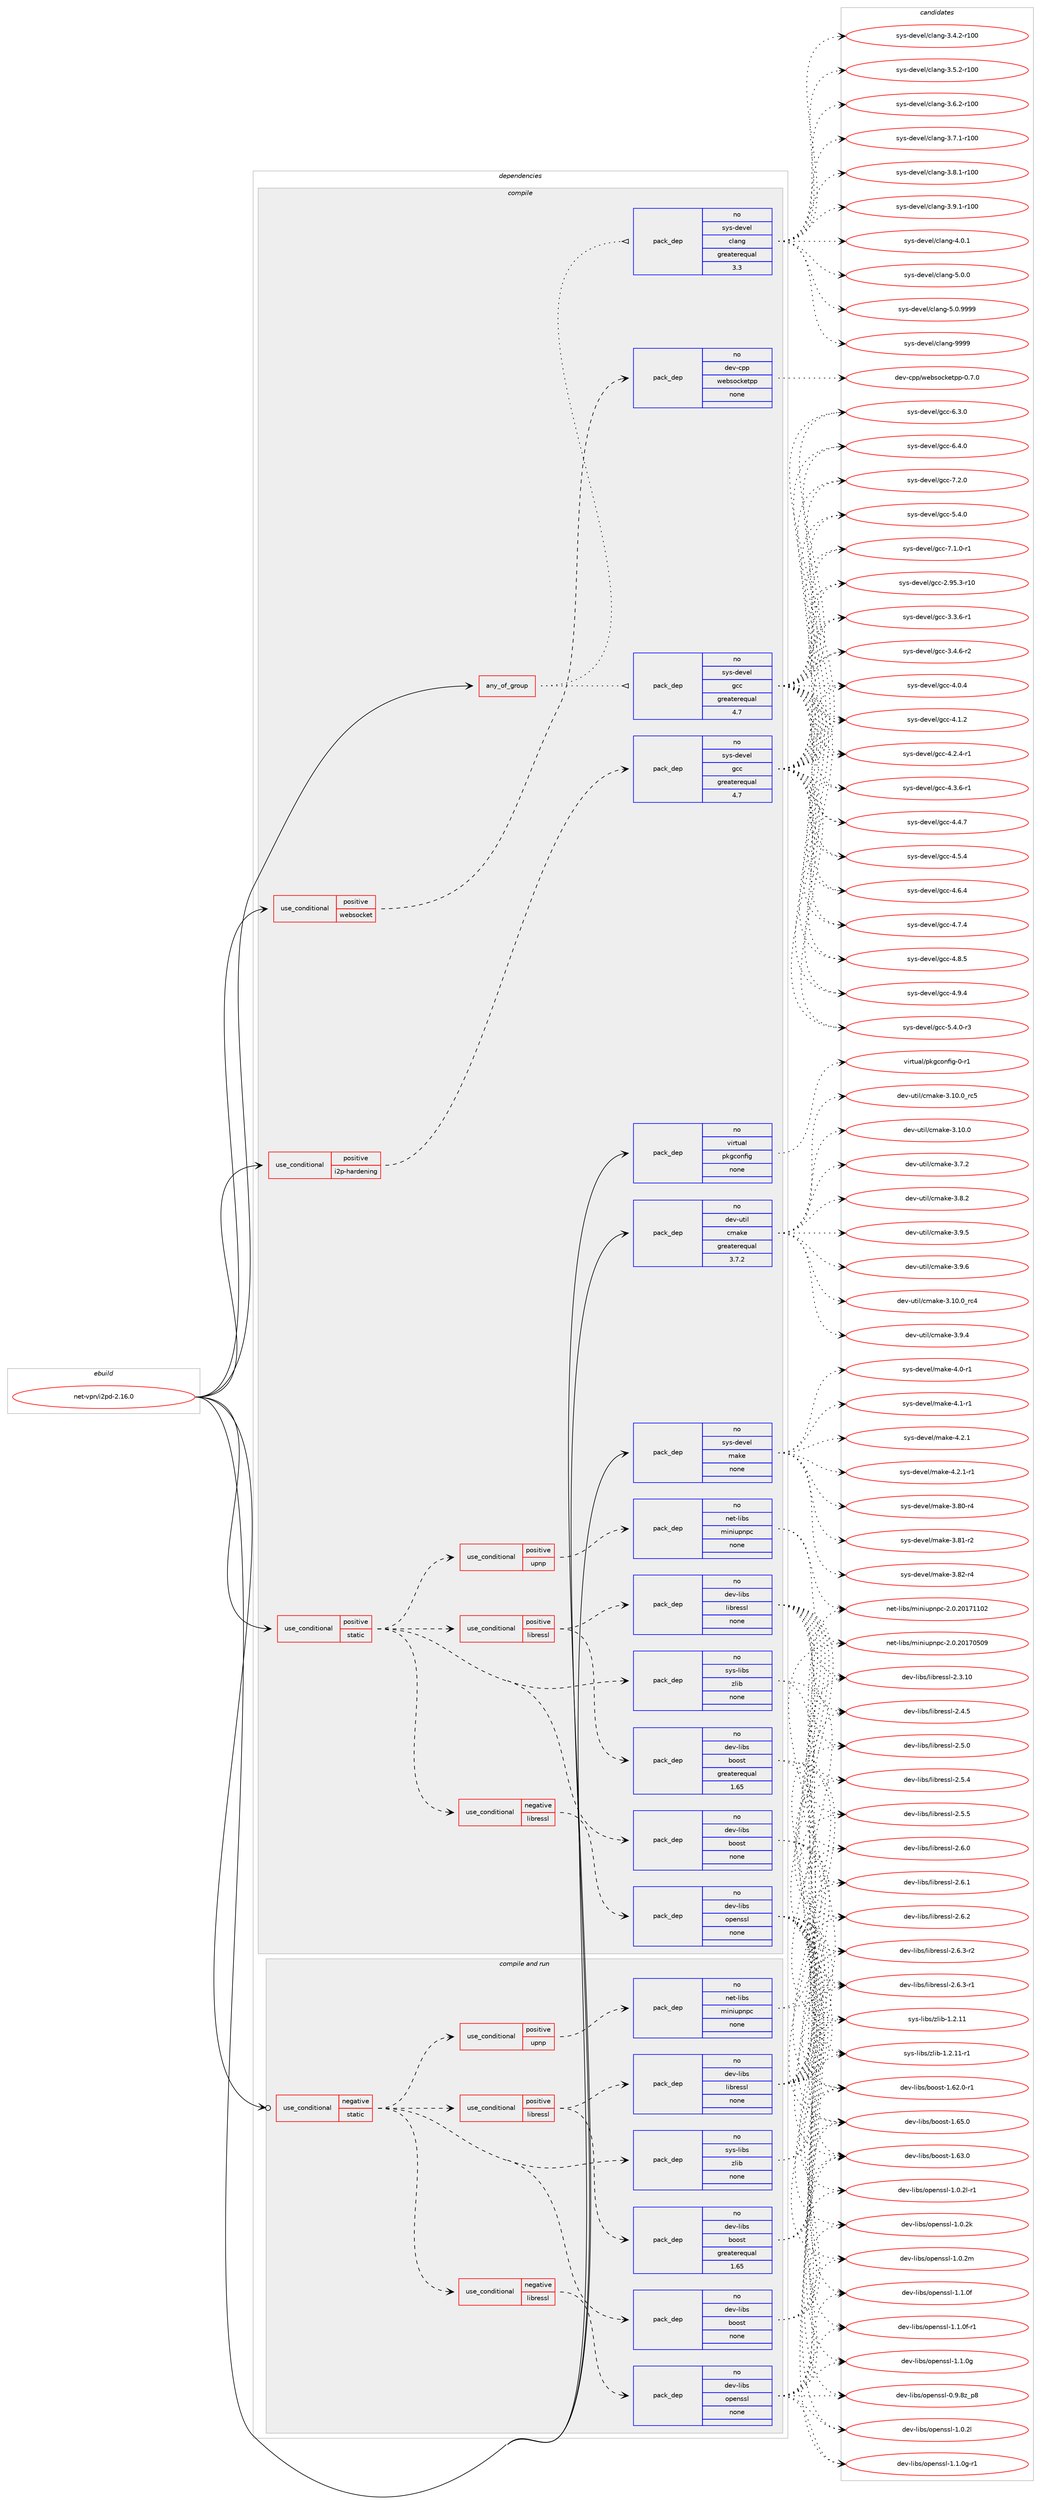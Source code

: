 digraph prolog {

# *************
# Graph options
# *************

newrank=true;
concentrate=true;
compound=true;
graph [rankdir=LR,fontname=Helvetica,fontsize=10,ranksep=1.5];#, ranksep=2.5, nodesep=0.2];
edge  [arrowhead=vee];
node  [fontname=Helvetica,fontsize=10];

# **********
# The ebuild
# **********

subgraph cluster_leftcol {
color=gray;
rank=same;
label=<<i>ebuild</i>>;
id [label="net-vpn/i2pd-2.16.0", color=red, width=4, href="../net-vpn/i2pd-2.16.0.svg"];
}

# ****************
# The dependencies
# ****************

subgraph cluster_midcol {
color=gray;
label=<<i>dependencies</i>>;
subgraph cluster_compile {
fillcolor="#eeeeee";
style=filled;
label=<<i>compile</i>>;
subgraph any11 {
dependency835 [label=<<TABLE BORDER="0" CELLBORDER="1" CELLSPACING="0" CELLPADDING="4"><TR><TD CELLPADDING="10">any_of_group</TD></TR></TABLE>>, shape=none, color=red];subgraph pack625 {
dependency836 [label=<<TABLE BORDER="0" CELLBORDER="1" CELLSPACING="0" CELLPADDING="4" WIDTH="220"><TR><TD ROWSPAN="6" CELLPADDING="30">pack_dep</TD></TR><TR><TD WIDTH="110">no</TD></TR><TR><TD>sys-devel</TD></TR><TR><TD>gcc</TD></TR><TR><TD>greaterequal</TD></TR><TR><TD>4.7</TD></TR></TABLE>>, shape=none, color=blue];
}
dependency835:e -> dependency836:w [weight=20,style="dotted",arrowhead="oinv"];
subgraph pack626 {
dependency837 [label=<<TABLE BORDER="0" CELLBORDER="1" CELLSPACING="0" CELLPADDING="4" WIDTH="220"><TR><TD ROWSPAN="6" CELLPADDING="30">pack_dep</TD></TR><TR><TD WIDTH="110">no</TD></TR><TR><TD>sys-devel</TD></TR><TR><TD>clang</TD></TR><TR><TD>greaterequal</TD></TR><TR><TD>3.3</TD></TR></TABLE>>, shape=none, color=blue];
}
dependency835:e -> dependency837:w [weight=20,style="dotted",arrowhead="oinv"];
}
id:e -> dependency835:w [weight=20,style="solid",arrowhead="vee"];
subgraph cond199 {
dependency838 [label=<<TABLE BORDER="0" CELLBORDER="1" CELLSPACING="0" CELLPADDING="4"><TR><TD ROWSPAN="3" CELLPADDING="10">use_conditional</TD></TR><TR><TD>positive</TD></TR><TR><TD>i2p-hardening</TD></TR></TABLE>>, shape=none, color=red];
subgraph pack627 {
dependency839 [label=<<TABLE BORDER="0" CELLBORDER="1" CELLSPACING="0" CELLPADDING="4" WIDTH="220"><TR><TD ROWSPAN="6" CELLPADDING="30">pack_dep</TD></TR><TR><TD WIDTH="110">no</TD></TR><TR><TD>sys-devel</TD></TR><TR><TD>gcc</TD></TR><TR><TD>greaterequal</TD></TR><TR><TD>4.7</TD></TR></TABLE>>, shape=none, color=blue];
}
dependency838:e -> dependency839:w [weight=20,style="dashed",arrowhead="vee"];
}
id:e -> dependency838:w [weight=20,style="solid",arrowhead="vee"];
subgraph cond200 {
dependency840 [label=<<TABLE BORDER="0" CELLBORDER="1" CELLSPACING="0" CELLPADDING="4"><TR><TD ROWSPAN="3" CELLPADDING="10">use_conditional</TD></TR><TR><TD>positive</TD></TR><TR><TD>static</TD></TR></TABLE>>, shape=none, color=red];
subgraph pack628 {
dependency841 [label=<<TABLE BORDER="0" CELLBORDER="1" CELLSPACING="0" CELLPADDING="4" WIDTH="220"><TR><TD ROWSPAN="6" CELLPADDING="30">pack_dep</TD></TR><TR><TD WIDTH="110">no</TD></TR><TR><TD>dev-libs</TD></TR><TR><TD>boost</TD></TR><TR><TD>none</TD></TR><TR><TD></TD></TR></TABLE>>, shape=none, color=blue];
}
dependency840:e -> dependency841:w [weight=20,style="dashed",arrowhead="vee"];
subgraph cond201 {
dependency842 [label=<<TABLE BORDER="0" CELLBORDER="1" CELLSPACING="0" CELLPADDING="4"><TR><TD ROWSPAN="3" CELLPADDING="10">use_conditional</TD></TR><TR><TD>negative</TD></TR><TR><TD>libressl</TD></TR></TABLE>>, shape=none, color=red];
subgraph pack629 {
dependency843 [label=<<TABLE BORDER="0" CELLBORDER="1" CELLSPACING="0" CELLPADDING="4" WIDTH="220"><TR><TD ROWSPAN="6" CELLPADDING="30">pack_dep</TD></TR><TR><TD WIDTH="110">no</TD></TR><TR><TD>dev-libs</TD></TR><TR><TD>openssl</TD></TR><TR><TD>none</TD></TR><TR><TD></TD></TR></TABLE>>, shape=none, color=blue];
}
dependency842:e -> dependency843:w [weight=20,style="dashed",arrowhead="vee"];
}
dependency840:e -> dependency842:w [weight=20,style="dashed",arrowhead="vee"];
subgraph cond202 {
dependency844 [label=<<TABLE BORDER="0" CELLBORDER="1" CELLSPACING="0" CELLPADDING="4"><TR><TD ROWSPAN="3" CELLPADDING="10">use_conditional</TD></TR><TR><TD>positive</TD></TR><TR><TD>libressl</TD></TR></TABLE>>, shape=none, color=red];
subgraph pack630 {
dependency845 [label=<<TABLE BORDER="0" CELLBORDER="1" CELLSPACING="0" CELLPADDING="4" WIDTH="220"><TR><TD ROWSPAN="6" CELLPADDING="30">pack_dep</TD></TR><TR><TD WIDTH="110">no</TD></TR><TR><TD>dev-libs</TD></TR><TR><TD>libressl</TD></TR><TR><TD>none</TD></TR><TR><TD></TD></TR></TABLE>>, shape=none, color=blue];
}
dependency844:e -> dependency845:w [weight=20,style="dashed",arrowhead="vee"];
subgraph pack631 {
dependency846 [label=<<TABLE BORDER="0" CELLBORDER="1" CELLSPACING="0" CELLPADDING="4" WIDTH="220"><TR><TD ROWSPAN="6" CELLPADDING="30">pack_dep</TD></TR><TR><TD WIDTH="110">no</TD></TR><TR><TD>dev-libs</TD></TR><TR><TD>boost</TD></TR><TR><TD>greaterequal</TD></TR><TR><TD>1.65</TD></TR></TABLE>>, shape=none, color=blue];
}
dependency844:e -> dependency846:w [weight=20,style="dashed",arrowhead="vee"];
}
dependency840:e -> dependency844:w [weight=20,style="dashed",arrowhead="vee"];
subgraph pack632 {
dependency847 [label=<<TABLE BORDER="0" CELLBORDER="1" CELLSPACING="0" CELLPADDING="4" WIDTH="220"><TR><TD ROWSPAN="6" CELLPADDING="30">pack_dep</TD></TR><TR><TD WIDTH="110">no</TD></TR><TR><TD>sys-libs</TD></TR><TR><TD>zlib</TD></TR><TR><TD>none</TD></TR><TR><TD></TD></TR></TABLE>>, shape=none, color=blue];
}
dependency840:e -> dependency847:w [weight=20,style="dashed",arrowhead="vee"];
subgraph cond203 {
dependency848 [label=<<TABLE BORDER="0" CELLBORDER="1" CELLSPACING="0" CELLPADDING="4"><TR><TD ROWSPAN="3" CELLPADDING="10">use_conditional</TD></TR><TR><TD>positive</TD></TR><TR><TD>upnp</TD></TR></TABLE>>, shape=none, color=red];
subgraph pack633 {
dependency849 [label=<<TABLE BORDER="0" CELLBORDER="1" CELLSPACING="0" CELLPADDING="4" WIDTH="220"><TR><TD ROWSPAN="6" CELLPADDING="30">pack_dep</TD></TR><TR><TD WIDTH="110">no</TD></TR><TR><TD>net-libs</TD></TR><TR><TD>miniupnpc</TD></TR><TR><TD>none</TD></TR><TR><TD></TD></TR></TABLE>>, shape=none, color=blue];
}
dependency848:e -> dependency849:w [weight=20,style="dashed",arrowhead="vee"];
}
dependency840:e -> dependency848:w [weight=20,style="dashed",arrowhead="vee"];
}
id:e -> dependency840:w [weight=20,style="solid",arrowhead="vee"];
subgraph cond204 {
dependency850 [label=<<TABLE BORDER="0" CELLBORDER="1" CELLSPACING="0" CELLPADDING="4"><TR><TD ROWSPAN="3" CELLPADDING="10">use_conditional</TD></TR><TR><TD>positive</TD></TR><TR><TD>websocket</TD></TR></TABLE>>, shape=none, color=red];
subgraph pack634 {
dependency851 [label=<<TABLE BORDER="0" CELLBORDER="1" CELLSPACING="0" CELLPADDING="4" WIDTH="220"><TR><TD ROWSPAN="6" CELLPADDING="30">pack_dep</TD></TR><TR><TD WIDTH="110">no</TD></TR><TR><TD>dev-cpp</TD></TR><TR><TD>websocketpp</TD></TR><TR><TD>none</TD></TR><TR><TD></TD></TR></TABLE>>, shape=none, color=blue];
}
dependency850:e -> dependency851:w [weight=20,style="dashed",arrowhead="vee"];
}
id:e -> dependency850:w [weight=20,style="solid",arrowhead="vee"];
subgraph pack635 {
dependency852 [label=<<TABLE BORDER="0" CELLBORDER="1" CELLSPACING="0" CELLPADDING="4" WIDTH="220"><TR><TD ROWSPAN="6" CELLPADDING="30">pack_dep</TD></TR><TR><TD WIDTH="110">no</TD></TR><TR><TD>dev-util</TD></TR><TR><TD>cmake</TD></TR><TR><TD>greaterequal</TD></TR><TR><TD>3.7.2</TD></TR></TABLE>>, shape=none, color=blue];
}
id:e -> dependency852:w [weight=20,style="solid",arrowhead="vee"];
subgraph pack636 {
dependency853 [label=<<TABLE BORDER="0" CELLBORDER="1" CELLSPACING="0" CELLPADDING="4" WIDTH="220"><TR><TD ROWSPAN="6" CELLPADDING="30">pack_dep</TD></TR><TR><TD WIDTH="110">no</TD></TR><TR><TD>sys-devel</TD></TR><TR><TD>make</TD></TR><TR><TD>none</TD></TR><TR><TD></TD></TR></TABLE>>, shape=none, color=blue];
}
id:e -> dependency853:w [weight=20,style="solid",arrowhead="vee"];
subgraph pack637 {
dependency854 [label=<<TABLE BORDER="0" CELLBORDER="1" CELLSPACING="0" CELLPADDING="4" WIDTH="220"><TR><TD ROWSPAN="6" CELLPADDING="30">pack_dep</TD></TR><TR><TD WIDTH="110">no</TD></TR><TR><TD>virtual</TD></TR><TR><TD>pkgconfig</TD></TR><TR><TD>none</TD></TR><TR><TD></TD></TR></TABLE>>, shape=none, color=blue];
}
id:e -> dependency854:w [weight=20,style="solid",arrowhead="vee"];
}
subgraph cluster_compileandrun {
fillcolor="#eeeeee";
style=filled;
label=<<i>compile and run</i>>;
subgraph cond205 {
dependency855 [label=<<TABLE BORDER="0" CELLBORDER="1" CELLSPACING="0" CELLPADDING="4"><TR><TD ROWSPAN="3" CELLPADDING="10">use_conditional</TD></TR><TR><TD>negative</TD></TR><TR><TD>static</TD></TR></TABLE>>, shape=none, color=red];
subgraph pack638 {
dependency856 [label=<<TABLE BORDER="0" CELLBORDER="1" CELLSPACING="0" CELLPADDING="4" WIDTH="220"><TR><TD ROWSPAN="6" CELLPADDING="30">pack_dep</TD></TR><TR><TD WIDTH="110">no</TD></TR><TR><TD>dev-libs</TD></TR><TR><TD>boost</TD></TR><TR><TD>none</TD></TR><TR><TD></TD></TR></TABLE>>, shape=none, color=blue];
}
dependency855:e -> dependency856:w [weight=20,style="dashed",arrowhead="vee"];
subgraph cond206 {
dependency857 [label=<<TABLE BORDER="0" CELLBORDER="1" CELLSPACING="0" CELLPADDING="4"><TR><TD ROWSPAN="3" CELLPADDING="10">use_conditional</TD></TR><TR><TD>negative</TD></TR><TR><TD>libressl</TD></TR></TABLE>>, shape=none, color=red];
subgraph pack639 {
dependency858 [label=<<TABLE BORDER="0" CELLBORDER="1" CELLSPACING="0" CELLPADDING="4" WIDTH="220"><TR><TD ROWSPAN="6" CELLPADDING="30">pack_dep</TD></TR><TR><TD WIDTH="110">no</TD></TR><TR><TD>dev-libs</TD></TR><TR><TD>openssl</TD></TR><TR><TD>none</TD></TR><TR><TD></TD></TR></TABLE>>, shape=none, color=blue];
}
dependency857:e -> dependency858:w [weight=20,style="dashed",arrowhead="vee"];
}
dependency855:e -> dependency857:w [weight=20,style="dashed",arrowhead="vee"];
subgraph cond207 {
dependency859 [label=<<TABLE BORDER="0" CELLBORDER="1" CELLSPACING="0" CELLPADDING="4"><TR><TD ROWSPAN="3" CELLPADDING="10">use_conditional</TD></TR><TR><TD>positive</TD></TR><TR><TD>libressl</TD></TR></TABLE>>, shape=none, color=red];
subgraph pack640 {
dependency860 [label=<<TABLE BORDER="0" CELLBORDER="1" CELLSPACING="0" CELLPADDING="4" WIDTH="220"><TR><TD ROWSPAN="6" CELLPADDING="30">pack_dep</TD></TR><TR><TD WIDTH="110">no</TD></TR><TR><TD>dev-libs</TD></TR><TR><TD>libressl</TD></TR><TR><TD>none</TD></TR><TR><TD></TD></TR></TABLE>>, shape=none, color=blue];
}
dependency859:e -> dependency860:w [weight=20,style="dashed",arrowhead="vee"];
subgraph pack641 {
dependency861 [label=<<TABLE BORDER="0" CELLBORDER="1" CELLSPACING="0" CELLPADDING="4" WIDTH="220"><TR><TD ROWSPAN="6" CELLPADDING="30">pack_dep</TD></TR><TR><TD WIDTH="110">no</TD></TR><TR><TD>dev-libs</TD></TR><TR><TD>boost</TD></TR><TR><TD>greaterequal</TD></TR><TR><TD>1.65</TD></TR></TABLE>>, shape=none, color=blue];
}
dependency859:e -> dependency861:w [weight=20,style="dashed",arrowhead="vee"];
}
dependency855:e -> dependency859:w [weight=20,style="dashed",arrowhead="vee"];
subgraph pack642 {
dependency862 [label=<<TABLE BORDER="0" CELLBORDER="1" CELLSPACING="0" CELLPADDING="4" WIDTH="220"><TR><TD ROWSPAN="6" CELLPADDING="30">pack_dep</TD></TR><TR><TD WIDTH="110">no</TD></TR><TR><TD>sys-libs</TD></TR><TR><TD>zlib</TD></TR><TR><TD>none</TD></TR><TR><TD></TD></TR></TABLE>>, shape=none, color=blue];
}
dependency855:e -> dependency862:w [weight=20,style="dashed",arrowhead="vee"];
subgraph cond208 {
dependency863 [label=<<TABLE BORDER="0" CELLBORDER="1" CELLSPACING="0" CELLPADDING="4"><TR><TD ROWSPAN="3" CELLPADDING="10">use_conditional</TD></TR><TR><TD>positive</TD></TR><TR><TD>upnp</TD></TR></TABLE>>, shape=none, color=red];
subgraph pack643 {
dependency864 [label=<<TABLE BORDER="0" CELLBORDER="1" CELLSPACING="0" CELLPADDING="4" WIDTH="220"><TR><TD ROWSPAN="6" CELLPADDING="30">pack_dep</TD></TR><TR><TD WIDTH="110">no</TD></TR><TR><TD>net-libs</TD></TR><TR><TD>miniupnpc</TD></TR><TR><TD>none</TD></TR><TR><TD></TD></TR></TABLE>>, shape=none, color=blue];
}
dependency863:e -> dependency864:w [weight=20,style="dashed",arrowhead="vee"];
}
dependency855:e -> dependency863:w [weight=20,style="dashed",arrowhead="vee"];
}
id:e -> dependency855:w [weight=20,style="solid",arrowhead="odotvee"];
}
subgraph cluster_run {
fillcolor="#eeeeee";
style=filled;
label=<<i>run</i>>;
}
}

# **************
# The candidates
# **************

subgraph cluster_choices {
rank=same;
color=gray;
label=<<i>candidates</i>>;

subgraph choice625 {
color=black;
nodesep=1;
choice11512111545100101118101108471039999455346524648 [label="sys-devel/gcc-5.4.0", color=red, width=4,href="../sys-devel/gcc-5.4.0.svg"];
choice115121115451001011181011084710399994555464946484511449 [label="sys-devel/gcc-7.1.0-r1", color=red, width=4,href="../sys-devel/gcc-7.1.0-r1.svg"];
choice1151211154510010111810110847103999945504657534651451144948 [label="sys-devel/gcc-2.95.3-r10", color=red, width=4,href="../sys-devel/gcc-2.95.3-r10.svg"];
choice115121115451001011181011084710399994551465146544511449 [label="sys-devel/gcc-3.3.6-r1", color=red, width=4,href="../sys-devel/gcc-3.3.6-r1.svg"];
choice115121115451001011181011084710399994551465246544511450 [label="sys-devel/gcc-3.4.6-r2", color=red, width=4,href="../sys-devel/gcc-3.4.6-r2.svg"];
choice11512111545100101118101108471039999455246484652 [label="sys-devel/gcc-4.0.4", color=red, width=4,href="../sys-devel/gcc-4.0.4.svg"];
choice11512111545100101118101108471039999455246494650 [label="sys-devel/gcc-4.1.2", color=red, width=4,href="../sys-devel/gcc-4.1.2.svg"];
choice115121115451001011181011084710399994552465046524511449 [label="sys-devel/gcc-4.2.4-r1", color=red, width=4,href="../sys-devel/gcc-4.2.4-r1.svg"];
choice115121115451001011181011084710399994552465146544511449 [label="sys-devel/gcc-4.3.6-r1", color=red, width=4,href="../sys-devel/gcc-4.3.6-r1.svg"];
choice11512111545100101118101108471039999455246524655 [label="sys-devel/gcc-4.4.7", color=red, width=4,href="../sys-devel/gcc-4.4.7.svg"];
choice11512111545100101118101108471039999455246534652 [label="sys-devel/gcc-4.5.4", color=red, width=4,href="../sys-devel/gcc-4.5.4.svg"];
choice11512111545100101118101108471039999455246544652 [label="sys-devel/gcc-4.6.4", color=red, width=4,href="../sys-devel/gcc-4.6.4.svg"];
choice11512111545100101118101108471039999455246554652 [label="sys-devel/gcc-4.7.4", color=red, width=4,href="../sys-devel/gcc-4.7.4.svg"];
choice11512111545100101118101108471039999455246564653 [label="sys-devel/gcc-4.8.5", color=red, width=4,href="../sys-devel/gcc-4.8.5.svg"];
choice11512111545100101118101108471039999455246574652 [label="sys-devel/gcc-4.9.4", color=red, width=4,href="../sys-devel/gcc-4.9.4.svg"];
choice115121115451001011181011084710399994553465246484511451 [label="sys-devel/gcc-5.4.0-r3", color=red, width=4,href="../sys-devel/gcc-5.4.0-r3.svg"];
choice11512111545100101118101108471039999455446514648 [label="sys-devel/gcc-6.3.0", color=red, width=4,href="../sys-devel/gcc-6.3.0.svg"];
choice11512111545100101118101108471039999455446524648 [label="sys-devel/gcc-6.4.0", color=red, width=4,href="../sys-devel/gcc-6.4.0.svg"];
choice11512111545100101118101108471039999455546504648 [label="sys-devel/gcc-7.2.0", color=red, width=4,href="../sys-devel/gcc-7.2.0.svg"];
dependency836:e -> choice11512111545100101118101108471039999455346524648:w [style=dotted,weight="100"];
dependency836:e -> choice115121115451001011181011084710399994555464946484511449:w [style=dotted,weight="100"];
dependency836:e -> choice1151211154510010111810110847103999945504657534651451144948:w [style=dotted,weight="100"];
dependency836:e -> choice115121115451001011181011084710399994551465146544511449:w [style=dotted,weight="100"];
dependency836:e -> choice115121115451001011181011084710399994551465246544511450:w [style=dotted,weight="100"];
dependency836:e -> choice11512111545100101118101108471039999455246484652:w [style=dotted,weight="100"];
dependency836:e -> choice11512111545100101118101108471039999455246494650:w [style=dotted,weight="100"];
dependency836:e -> choice115121115451001011181011084710399994552465046524511449:w [style=dotted,weight="100"];
dependency836:e -> choice115121115451001011181011084710399994552465146544511449:w [style=dotted,weight="100"];
dependency836:e -> choice11512111545100101118101108471039999455246524655:w [style=dotted,weight="100"];
dependency836:e -> choice11512111545100101118101108471039999455246534652:w [style=dotted,weight="100"];
dependency836:e -> choice11512111545100101118101108471039999455246544652:w [style=dotted,weight="100"];
dependency836:e -> choice11512111545100101118101108471039999455246554652:w [style=dotted,weight="100"];
dependency836:e -> choice11512111545100101118101108471039999455246564653:w [style=dotted,weight="100"];
dependency836:e -> choice11512111545100101118101108471039999455246574652:w [style=dotted,weight="100"];
dependency836:e -> choice115121115451001011181011084710399994553465246484511451:w [style=dotted,weight="100"];
dependency836:e -> choice11512111545100101118101108471039999455446514648:w [style=dotted,weight="100"];
dependency836:e -> choice11512111545100101118101108471039999455446524648:w [style=dotted,weight="100"];
dependency836:e -> choice11512111545100101118101108471039999455546504648:w [style=dotted,weight="100"];
}
subgraph choice626 {
color=black;
nodesep=1;
choice1151211154510010111810110847991089711010345514652465045114494848 [label="sys-devel/clang-3.4.2-r100", color=red, width=4,href="../sys-devel/clang-3.4.2-r100.svg"];
choice1151211154510010111810110847991089711010345514653465045114494848 [label="sys-devel/clang-3.5.2-r100", color=red, width=4,href="../sys-devel/clang-3.5.2-r100.svg"];
choice1151211154510010111810110847991089711010345514654465045114494848 [label="sys-devel/clang-3.6.2-r100", color=red, width=4,href="../sys-devel/clang-3.6.2-r100.svg"];
choice1151211154510010111810110847991089711010345514655464945114494848 [label="sys-devel/clang-3.7.1-r100", color=red, width=4,href="../sys-devel/clang-3.7.1-r100.svg"];
choice1151211154510010111810110847991089711010345514656464945114494848 [label="sys-devel/clang-3.8.1-r100", color=red, width=4,href="../sys-devel/clang-3.8.1-r100.svg"];
choice1151211154510010111810110847991089711010345514657464945114494848 [label="sys-devel/clang-3.9.1-r100", color=red, width=4,href="../sys-devel/clang-3.9.1-r100.svg"];
choice11512111545100101118101108479910897110103455246484649 [label="sys-devel/clang-4.0.1", color=red, width=4,href="../sys-devel/clang-4.0.1.svg"];
choice11512111545100101118101108479910897110103455346484648 [label="sys-devel/clang-5.0.0", color=red, width=4,href="../sys-devel/clang-5.0.0.svg"];
choice11512111545100101118101108479910897110103455346484657575757 [label="sys-devel/clang-5.0.9999", color=red, width=4,href="../sys-devel/clang-5.0.9999.svg"];
choice115121115451001011181011084799108971101034557575757 [label="sys-devel/clang-9999", color=red, width=4,href="../sys-devel/clang-9999.svg"];
dependency837:e -> choice1151211154510010111810110847991089711010345514652465045114494848:w [style=dotted,weight="100"];
dependency837:e -> choice1151211154510010111810110847991089711010345514653465045114494848:w [style=dotted,weight="100"];
dependency837:e -> choice1151211154510010111810110847991089711010345514654465045114494848:w [style=dotted,weight="100"];
dependency837:e -> choice1151211154510010111810110847991089711010345514655464945114494848:w [style=dotted,weight="100"];
dependency837:e -> choice1151211154510010111810110847991089711010345514656464945114494848:w [style=dotted,weight="100"];
dependency837:e -> choice1151211154510010111810110847991089711010345514657464945114494848:w [style=dotted,weight="100"];
dependency837:e -> choice11512111545100101118101108479910897110103455246484649:w [style=dotted,weight="100"];
dependency837:e -> choice11512111545100101118101108479910897110103455346484648:w [style=dotted,weight="100"];
dependency837:e -> choice11512111545100101118101108479910897110103455346484657575757:w [style=dotted,weight="100"];
dependency837:e -> choice115121115451001011181011084799108971101034557575757:w [style=dotted,weight="100"];
}
subgraph choice627 {
color=black;
nodesep=1;
choice11512111545100101118101108471039999455346524648 [label="sys-devel/gcc-5.4.0", color=red, width=4,href="../sys-devel/gcc-5.4.0.svg"];
choice115121115451001011181011084710399994555464946484511449 [label="sys-devel/gcc-7.1.0-r1", color=red, width=4,href="../sys-devel/gcc-7.1.0-r1.svg"];
choice1151211154510010111810110847103999945504657534651451144948 [label="sys-devel/gcc-2.95.3-r10", color=red, width=4,href="../sys-devel/gcc-2.95.3-r10.svg"];
choice115121115451001011181011084710399994551465146544511449 [label="sys-devel/gcc-3.3.6-r1", color=red, width=4,href="../sys-devel/gcc-3.3.6-r1.svg"];
choice115121115451001011181011084710399994551465246544511450 [label="sys-devel/gcc-3.4.6-r2", color=red, width=4,href="../sys-devel/gcc-3.4.6-r2.svg"];
choice11512111545100101118101108471039999455246484652 [label="sys-devel/gcc-4.0.4", color=red, width=4,href="../sys-devel/gcc-4.0.4.svg"];
choice11512111545100101118101108471039999455246494650 [label="sys-devel/gcc-4.1.2", color=red, width=4,href="../sys-devel/gcc-4.1.2.svg"];
choice115121115451001011181011084710399994552465046524511449 [label="sys-devel/gcc-4.2.4-r1", color=red, width=4,href="../sys-devel/gcc-4.2.4-r1.svg"];
choice115121115451001011181011084710399994552465146544511449 [label="sys-devel/gcc-4.3.6-r1", color=red, width=4,href="../sys-devel/gcc-4.3.6-r1.svg"];
choice11512111545100101118101108471039999455246524655 [label="sys-devel/gcc-4.4.7", color=red, width=4,href="../sys-devel/gcc-4.4.7.svg"];
choice11512111545100101118101108471039999455246534652 [label="sys-devel/gcc-4.5.4", color=red, width=4,href="../sys-devel/gcc-4.5.4.svg"];
choice11512111545100101118101108471039999455246544652 [label="sys-devel/gcc-4.6.4", color=red, width=4,href="../sys-devel/gcc-4.6.4.svg"];
choice11512111545100101118101108471039999455246554652 [label="sys-devel/gcc-4.7.4", color=red, width=4,href="../sys-devel/gcc-4.7.4.svg"];
choice11512111545100101118101108471039999455246564653 [label="sys-devel/gcc-4.8.5", color=red, width=4,href="../sys-devel/gcc-4.8.5.svg"];
choice11512111545100101118101108471039999455246574652 [label="sys-devel/gcc-4.9.4", color=red, width=4,href="../sys-devel/gcc-4.9.4.svg"];
choice115121115451001011181011084710399994553465246484511451 [label="sys-devel/gcc-5.4.0-r3", color=red, width=4,href="../sys-devel/gcc-5.4.0-r3.svg"];
choice11512111545100101118101108471039999455446514648 [label="sys-devel/gcc-6.3.0", color=red, width=4,href="../sys-devel/gcc-6.3.0.svg"];
choice11512111545100101118101108471039999455446524648 [label="sys-devel/gcc-6.4.0", color=red, width=4,href="../sys-devel/gcc-6.4.0.svg"];
choice11512111545100101118101108471039999455546504648 [label="sys-devel/gcc-7.2.0", color=red, width=4,href="../sys-devel/gcc-7.2.0.svg"];
dependency839:e -> choice11512111545100101118101108471039999455346524648:w [style=dotted,weight="100"];
dependency839:e -> choice115121115451001011181011084710399994555464946484511449:w [style=dotted,weight="100"];
dependency839:e -> choice1151211154510010111810110847103999945504657534651451144948:w [style=dotted,weight="100"];
dependency839:e -> choice115121115451001011181011084710399994551465146544511449:w [style=dotted,weight="100"];
dependency839:e -> choice115121115451001011181011084710399994551465246544511450:w [style=dotted,weight="100"];
dependency839:e -> choice11512111545100101118101108471039999455246484652:w [style=dotted,weight="100"];
dependency839:e -> choice11512111545100101118101108471039999455246494650:w [style=dotted,weight="100"];
dependency839:e -> choice115121115451001011181011084710399994552465046524511449:w [style=dotted,weight="100"];
dependency839:e -> choice115121115451001011181011084710399994552465146544511449:w [style=dotted,weight="100"];
dependency839:e -> choice11512111545100101118101108471039999455246524655:w [style=dotted,weight="100"];
dependency839:e -> choice11512111545100101118101108471039999455246534652:w [style=dotted,weight="100"];
dependency839:e -> choice11512111545100101118101108471039999455246544652:w [style=dotted,weight="100"];
dependency839:e -> choice11512111545100101118101108471039999455246554652:w [style=dotted,weight="100"];
dependency839:e -> choice11512111545100101118101108471039999455246564653:w [style=dotted,weight="100"];
dependency839:e -> choice11512111545100101118101108471039999455246574652:w [style=dotted,weight="100"];
dependency839:e -> choice115121115451001011181011084710399994553465246484511451:w [style=dotted,weight="100"];
dependency839:e -> choice11512111545100101118101108471039999455446514648:w [style=dotted,weight="100"];
dependency839:e -> choice11512111545100101118101108471039999455446524648:w [style=dotted,weight="100"];
dependency839:e -> choice11512111545100101118101108471039999455546504648:w [style=dotted,weight="100"];
}
subgraph choice628 {
color=black;
nodesep=1;
choice10010111845108105981154798111111115116454946545046484511449 [label="dev-libs/boost-1.62.0-r1", color=red, width=4,href="../dev-libs/boost-1.62.0-r1.svg"];
choice1001011184510810598115479811111111511645494654514648 [label="dev-libs/boost-1.63.0", color=red, width=4,href="../dev-libs/boost-1.63.0.svg"];
choice1001011184510810598115479811111111511645494654534648 [label="dev-libs/boost-1.65.0", color=red, width=4,href="../dev-libs/boost-1.65.0.svg"];
dependency841:e -> choice10010111845108105981154798111111115116454946545046484511449:w [style=dotted,weight="100"];
dependency841:e -> choice1001011184510810598115479811111111511645494654514648:w [style=dotted,weight="100"];
dependency841:e -> choice1001011184510810598115479811111111511645494654534648:w [style=dotted,weight="100"];
}
subgraph choice629 {
color=black;
nodesep=1;
choice1001011184510810598115471111121011101151151084548465746561229511256 [label="dev-libs/openssl-0.9.8z_p8", color=red, width=4,href="../dev-libs/openssl-0.9.8z_p8.svg"];
choice100101118451081059811547111112101110115115108454946484650107 [label="dev-libs/openssl-1.0.2k", color=red, width=4,href="../dev-libs/openssl-1.0.2k.svg"];
choice100101118451081059811547111112101110115115108454946484650108 [label="dev-libs/openssl-1.0.2l", color=red, width=4,href="../dev-libs/openssl-1.0.2l.svg"];
choice1001011184510810598115471111121011101151151084549464846501084511449 [label="dev-libs/openssl-1.0.2l-r1", color=red, width=4,href="../dev-libs/openssl-1.0.2l-r1.svg"];
choice100101118451081059811547111112101110115115108454946484650109 [label="dev-libs/openssl-1.0.2m", color=red, width=4,href="../dev-libs/openssl-1.0.2m.svg"];
choice100101118451081059811547111112101110115115108454946494648102 [label="dev-libs/openssl-1.1.0f", color=red, width=4,href="../dev-libs/openssl-1.1.0f.svg"];
choice1001011184510810598115471111121011101151151084549464946481024511449 [label="dev-libs/openssl-1.1.0f-r1", color=red, width=4,href="../dev-libs/openssl-1.1.0f-r1.svg"];
choice100101118451081059811547111112101110115115108454946494648103 [label="dev-libs/openssl-1.1.0g", color=red, width=4,href="../dev-libs/openssl-1.1.0g.svg"];
choice1001011184510810598115471111121011101151151084549464946481034511449 [label="dev-libs/openssl-1.1.0g-r1", color=red, width=4,href="../dev-libs/openssl-1.1.0g-r1.svg"];
dependency843:e -> choice1001011184510810598115471111121011101151151084548465746561229511256:w [style=dotted,weight="100"];
dependency843:e -> choice100101118451081059811547111112101110115115108454946484650107:w [style=dotted,weight="100"];
dependency843:e -> choice100101118451081059811547111112101110115115108454946484650108:w [style=dotted,weight="100"];
dependency843:e -> choice1001011184510810598115471111121011101151151084549464846501084511449:w [style=dotted,weight="100"];
dependency843:e -> choice100101118451081059811547111112101110115115108454946484650109:w [style=dotted,weight="100"];
dependency843:e -> choice100101118451081059811547111112101110115115108454946494648102:w [style=dotted,weight="100"];
dependency843:e -> choice1001011184510810598115471111121011101151151084549464946481024511449:w [style=dotted,weight="100"];
dependency843:e -> choice100101118451081059811547111112101110115115108454946494648103:w [style=dotted,weight="100"];
dependency843:e -> choice1001011184510810598115471111121011101151151084549464946481034511449:w [style=dotted,weight="100"];
}
subgraph choice630 {
color=black;
nodesep=1;
choice100101118451081059811547108105981141011151151084550465446514511449 [label="dev-libs/libressl-2.6.3-r1", color=red, width=4,href="../dev-libs/libressl-2.6.3-r1.svg"];
choice1001011184510810598115471081059811410111511510845504651464948 [label="dev-libs/libressl-2.3.10", color=red, width=4,href="../dev-libs/libressl-2.3.10.svg"];
choice10010111845108105981154710810598114101115115108455046524653 [label="dev-libs/libressl-2.4.5", color=red, width=4,href="../dev-libs/libressl-2.4.5.svg"];
choice10010111845108105981154710810598114101115115108455046534648 [label="dev-libs/libressl-2.5.0", color=red, width=4,href="../dev-libs/libressl-2.5.0.svg"];
choice10010111845108105981154710810598114101115115108455046534652 [label="dev-libs/libressl-2.5.4", color=red, width=4,href="../dev-libs/libressl-2.5.4.svg"];
choice10010111845108105981154710810598114101115115108455046534653 [label="dev-libs/libressl-2.5.5", color=red, width=4,href="../dev-libs/libressl-2.5.5.svg"];
choice10010111845108105981154710810598114101115115108455046544648 [label="dev-libs/libressl-2.6.0", color=red, width=4,href="../dev-libs/libressl-2.6.0.svg"];
choice10010111845108105981154710810598114101115115108455046544649 [label="dev-libs/libressl-2.6.1", color=red, width=4,href="../dev-libs/libressl-2.6.1.svg"];
choice10010111845108105981154710810598114101115115108455046544650 [label="dev-libs/libressl-2.6.2", color=red, width=4,href="../dev-libs/libressl-2.6.2.svg"];
choice100101118451081059811547108105981141011151151084550465446514511450 [label="dev-libs/libressl-2.6.3-r2", color=red, width=4,href="../dev-libs/libressl-2.6.3-r2.svg"];
dependency845:e -> choice100101118451081059811547108105981141011151151084550465446514511449:w [style=dotted,weight="100"];
dependency845:e -> choice1001011184510810598115471081059811410111511510845504651464948:w [style=dotted,weight="100"];
dependency845:e -> choice10010111845108105981154710810598114101115115108455046524653:w [style=dotted,weight="100"];
dependency845:e -> choice10010111845108105981154710810598114101115115108455046534648:w [style=dotted,weight="100"];
dependency845:e -> choice10010111845108105981154710810598114101115115108455046534652:w [style=dotted,weight="100"];
dependency845:e -> choice10010111845108105981154710810598114101115115108455046534653:w [style=dotted,weight="100"];
dependency845:e -> choice10010111845108105981154710810598114101115115108455046544648:w [style=dotted,weight="100"];
dependency845:e -> choice10010111845108105981154710810598114101115115108455046544649:w [style=dotted,weight="100"];
dependency845:e -> choice10010111845108105981154710810598114101115115108455046544650:w [style=dotted,weight="100"];
dependency845:e -> choice100101118451081059811547108105981141011151151084550465446514511450:w [style=dotted,weight="100"];
}
subgraph choice631 {
color=black;
nodesep=1;
choice10010111845108105981154798111111115116454946545046484511449 [label="dev-libs/boost-1.62.0-r1", color=red, width=4,href="../dev-libs/boost-1.62.0-r1.svg"];
choice1001011184510810598115479811111111511645494654514648 [label="dev-libs/boost-1.63.0", color=red, width=4,href="../dev-libs/boost-1.63.0.svg"];
choice1001011184510810598115479811111111511645494654534648 [label="dev-libs/boost-1.65.0", color=red, width=4,href="../dev-libs/boost-1.65.0.svg"];
dependency846:e -> choice10010111845108105981154798111111115116454946545046484511449:w [style=dotted,weight="100"];
dependency846:e -> choice1001011184510810598115479811111111511645494654514648:w [style=dotted,weight="100"];
dependency846:e -> choice1001011184510810598115479811111111511645494654534648:w [style=dotted,weight="100"];
}
subgraph choice632 {
color=black;
nodesep=1;
choice1151211154510810598115471221081059845494650464949 [label="sys-libs/zlib-1.2.11", color=red, width=4,href="../sys-libs/zlib-1.2.11.svg"];
choice11512111545108105981154712210810598454946504649494511449 [label="sys-libs/zlib-1.2.11-r1", color=red, width=4,href="../sys-libs/zlib-1.2.11-r1.svg"];
dependency847:e -> choice1151211154510810598115471221081059845494650464949:w [style=dotted,weight="100"];
dependency847:e -> choice11512111545108105981154712210810598454946504649494511449:w [style=dotted,weight="100"];
}
subgraph choice633 {
color=black;
nodesep=1;
choice1101011164510810598115471091051101051171121101129945504648465048495548534857 [label="net-libs/miniupnpc-2.0.20170509", color=red, width=4,href="../net-libs/miniupnpc-2.0.20170509.svg"];
choice1101011164510810598115471091051101051171121101129945504648465048495549494850 [label="net-libs/miniupnpc-2.0.20171102", color=red, width=4,href="../net-libs/miniupnpc-2.0.20171102.svg"];
dependency849:e -> choice1101011164510810598115471091051101051171121101129945504648465048495548534857:w [style=dotted,weight="100"];
dependency849:e -> choice1101011164510810598115471091051101051171121101129945504648465048495549494850:w [style=dotted,weight="100"];
}
subgraph choice634 {
color=black;
nodesep=1;
choice1001011184599112112471191019811511199107101116112112454846554648 [label="dev-cpp/websocketpp-0.7.0", color=red, width=4,href="../dev-cpp/websocketpp-0.7.0.svg"];
dependency851:e -> choice1001011184599112112471191019811511199107101116112112454846554648:w [style=dotted,weight="100"];
}
subgraph choice635 {
color=black;
nodesep=1;
choice1001011184511711610510847991099710710145514649484648951149952 [label="dev-util/cmake-3.10.0_rc4", color=red, width=4,href="../dev-util/cmake-3.10.0_rc4.svg"];
choice10010111845117116105108479910997107101455146574652 [label="dev-util/cmake-3.9.4", color=red, width=4,href="../dev-util/cmake-3.9.4.svg"];
choice1001011184511711610510847991099710710145514649484648951149953 [label="dev-util/cmake-3.10.0_rc5", color=red, width=4,href="../dev-util/cmake-3.10.0_rc5.svg"];
choice1001011184511711610510847991099710710145514649484648 [label="dev-util/cmake-3.10.0", color=red, width=4,href="../dev-util/cmake-3.10.0.svg"];
choice10010111845117116105108479910997107101455146554650 [label="dev-util/cmake-3.7.2", color=red, width=4,href="../dev-util/cmake-3.7.2.svg"];
choice10010111845117116105108479910997107101455146564650 [label="dev-util/cmake-3.8.2", color=red, width=4,href="../dev-util/cmake-3.8.2.svg"];
choice10010111845117116105108479910997107101455146574653 [label="dev-util/cmake-3.9.5", color=red, width=4,href="../dev-util/cmake-3.9.5.svg"];
choice10010111845117116105108479910997107101455146574654 [label="dev-util/cmake-3.9.6", color=red, width=4,href="../dev-util/cmake-3.9.6.svg"];
dependency852:e -> choice1001011184511711610510847991099710710145514649484648951149952:w [style=dotted,weight="100"];
dependency852:e -> choice10010111845117116105108479910997107101455146574652:w [style=dotted,weight="100"];
dependency852:e -> choice1001011184511711610510847991099710710145514649484648951149953:w [style=dotted,weight="100"];
dependency852:e -> choice1001011184511711610510847991099710710145514649484648:w [style=dotted,weight="100"];
dependency852:e -> choice10010111845117116105108479910997107101455146554650:w [style=dotted,weight="100"];
dependency852:e -> choice10010111845117116105108479910997107101455146564650:w [style=dotted,weight="100"];
dependency852:e -> choice10010111845117116105108479910997107101455146574653:w [style=dotted,weight="100"];
dependency852:e -> choice10010111845117116105108479910997107101455146574654:w [style=dotted,weight="100"];
}
subgraph choice636 {
color=black;
nodesep=1;
choice11512111545100101118101108471099710710145514656484511452 [label="sys-devel/make-3.80-r4", color=red, width=4,href="../sys-devel/make-3.80-r4.svg"];
choice11512111545100101118101108471099710710145514656494511450 [label="sys-devel/make-3.81-r2", color=red, width=4,href="../sys-devel/make-3.81-r2.svg"];
choice11512111545100101118101108471099710710145514656504511452 [label="sys-devel/make-3.82-r4", color=red, width=4,href="../sys-devel/make-3.82-r4.svg"];
choice115121115451001011181011084710997107101455246484511449 [label="sys-devel/make-4.0-r1", color=red, width=4,href="../sys-devel/make-4.0-r1.svg"];
choice115121115451001011181011084710997107101455246494511449 [label="sys-devel/make-4.1-r1", color=red, width=4,href="../sys-devel/make-4.1-r1.svg"];
choice115121115451001011181011084710997107101455246504649 [label="sys-devel/make-4.2.1", color=red, width=4,href="../sys-devel/make-4.2.1.svg"];
choice1151211154510010111810110847109971071014552465046494511449 [label="sys-devel/make-4.2.1-r1", color=red, width=4,href="../sys-devel/make-4.2.1-r1.svg"];
dependency853:e -> choice11512111545100101118101108471099710710145514656484511452:w [style=dotted,weight="100"];
dependency853:e -> choice11512111545100101118101108471099710710145514656494511450:w [style=dotted,weight="100"];
dependency853:e -> choice11512111545100101118101108471099710710145514656504511452:w [style=dotted,weight="100"];
dependency853:e -> choice115121115451001011181011084710997107101455246484511449:w [style=dotted,weight="100"];
dependency853:e -> choice115121115451001011181011084710997107101455246494511449:w [style=dotted,weight="100"];
dependency853:e -> choice115121115451001011181011084710997107101455246504649:w [style=dotted,weight="100"];
dependency853:e -> choice1151211154510010111810110847109971071014552465046494511449:w [style=dotted,weight="100"];
}
subgraph choice637 {
color=black;
nodesep=1;
choice11810511411611797108471121071039911111010210510345484511449 [label="virtual/pkgconfig-0-r1", color=red, width=4,href="../virtual/pkgconfig-0-r1.svg"];
dependency854:e -> choice11810511411611797108471121071039911111010210510345484511449:w [style=dotted,weight="100"];
}
subgraph choice638 {
color=black;
nodesep=1;
choice10010111845108105981154798111111115116454946545046484511449 [label="dev-libs/boost-1.62.0-r1", color=red, width=4,href="../dev-libs/boost-1.62.0-r1.svg"];
choice1001011184510810598115479811111111511645494654514648 [label="dev-libs/boost-1.63.0", color=red, width=4,href="../dev-libs/boost-1.63.0.svg"];
choice1001011184510810598115479811111111511645494654534648 [label="dev-libs/boost-1.65.0", color=red, width=4,href="../dev-libs/boost-1.65.0.svg"];
dependency856:e -> choice10010111845108105981154798111111115116454946545046484511449:w [style=dotted,weight="100"];
dependency856:e -> choice1001011184510810598115479811111111511645494654514648:w [style=dotted,weight="100"];
dependency856:e -> choice1001011184510810598115479811111111511645494654534648:w [style=dotted,weight="100"];
}
subgraph choice639 {
color=black;
nodesep=1;
choice1001011184510810598115471111121011101151151084548465746561229511256 [label="dev-libs/openssl-0.9.8z_p8", color=red, width=4,href="../dev-libs/openssl-0.9.8z_p8.svg"];
choice100101118451081059811547111112101110115115108454946484650107 [label="dev-libs/openssl-1.0.2k", color=red, width=4,href="../dev-libs/openssl-1.0.2k.svg"];
choice100101118451081059811547111112101110115115108454946484650108 [label="dev-libs/openssl-1.0.2l", color=red, width=4,href="../dev-libs/openssl-1.0.2l.svg"];
choice1001011184510810598115471111121011101151151084549464846501084511449 [label="dev-libs/openssl-1.0.2l-r1", color=red, width=4,href="../dev-libs/openssl-1.0.2l-r1.svg"];
choice100101118451081059811547111112101110115115108454946484650109 [label="dev-libs/openssl-1.0.2m", color=red, width=4,href="../dev-libs/openssl-1.0.2m.svg"];
choice100101118451081059811547111112101110115115108454946494648102 [label="dev-libs/openssl-1.1.0f", color=red, width=4,href="../dev-libs/openssl-1.1.0f.svg"];
choice1001011184510810598115471111121011101151151084549464946481024511449 [label="dev-libs/openssl-1.1.0f-r1", color=red, width=4,href="../dev-libs/openssl-1.1.0f-r1.svg"];
choice100101118451081059811547111112101110115115108454946494648103 [label="dev-libs/openssl-1.1.0g", color=red, width=4,href="../dev-libs/openssl-1.1.0g.svg"];
choice1001011184510810598115471111121011101151151084549464946481034511449 [label="dev-libs/openssl-1.1.0g-r1", color=red, width=4,href="../dev-libs/openssl-1.1.0g-r1.svg"];
dependency858:e -> choice1001011184510810598115471111121011101151151084548465746561229511256:w [style=dotted,weight="100"];
dependency858:e -> choice100101118451081059811547111112101110115115108454946484650107:w [style=dotted,weight="100"];
dependency858:e -> choice100101118451081059811547111112101110115115108454946484650108:w [style=dotted,weight="100"];
dependency858:e -> choice1001011184510810598115471111121011101151151084549464846501084511449:w [style=dotted,weight="100"];
dependency858:e -> choice100101118451081059811547111112101110115115108454946484650109:w [style=dotted,weight="100"];
dependency858:e -> choice100101118451081059811547111112101110115115108454946494648102:w [style=dotted,weight="100"];
dependency858:e -> choice1001011184510810598115471111121011101151151084549464946481024511449:w [style=dotted,weight="100"];
dependency858:e -> choice100101118451081059811547111112101110115115108454946494648103:w [style=dotted,weight="100"];
dependency858:e -> choice1001011184510810598115471111121011101151151084549464946481034511449:w [style=dotted,weight="100"];
}
subgraph choice640 {
color=black;
nodesep=1;
choice100101118451081059811547108105981141011151151084550465446514511449 [label="dev-libs/libressl-2.6.3-r1", color=red, width=4,href="../dev-libs/libressl-2.6.3-r1.svg"];
choice1001011184510810598115471081059811410111511510845504651464948 [label="dev-libs/libressl-2.3.10", color=red, width=4,href="../dev-libs/libressl-2.3.10.svg"];
choice10010111845108105981154710810598114101115115108455046524653 [label="dev-libs/libressl-2.4.5", color=red, width=4,href="../dev-libs/libressl-2.4.5.svg"];
choice10010111845108105981154710810598114101115115108455046534648 [label="dev-libs/libressl-2.5.0", color=red, width=4,href="../dev-libs/libressl-2.5.0.svg"];
choice10010111845108105981154710810598114101115115108455046534652 [label="dev-libs/libressl-2.5.4", color=red, width=4,href="../dev-libs/libressl-2.5.4.svg"];
choice10010111845108105981154710810598114101115115108455046534653 [label="dev-libs/libressl-2.5.5", color=red, width=4,href="../dev-libs/libressl-2.5.5.svg"];
choice10010111845108105981154710810598114101115115108455046544648 [label="dev-libs/libressl-2.6.0", color=red, width=4,href="../dev-libs/libressl-2.6.0.svg"];
choice10010111845108105981154710810598114101115115108455046544649 [label="dev-libs/libressl-2.6.1", color=red, width=4,href="../dev-libs/libressl-2.6.1.svg"];
choice10010111845108105981154710810598114101115115108455046544650 [label="dev-libs/libressl-2.6.2", color=red, width=4,href="../dev-libs/libressl-2.6.2.svg"];
choice100101118451081059811547108105981141011151151084550465446514511450 [label="dev-libs/libressl-2.6.3-r2", color=red, width=4,href="../dev-libs/libressl-2.6.3-r2.svg"];
dependency860:e -> choice100101118451081059811547108105981141011151151084550465446514511449:w [style=dotted,weight="100"];
dependency860:e -> choice1001011184510810598115471081059811410111511510845504651464948:w [style=dotted,weight="100"];
dependency860:e -> choice10010111845108105981154710810598114101115115108455046524653:w [style=dotted,weight="100"];
dependency860:e -> choice10010111845108105981154710810598114101115115108455046534648:w [style=dotted,weight="100"];
dependency860:e -> choice10010111845108105981154710810598114101115115108455046534652:w [style=dotted,weight="100"];
dependency860:e -> choice10010111845108105981154710810598114101115115108455046534653:w [style=dotted,weight="100"];
dependency860:e -> choice10010111845108105981154710810598114101115115108455046544648:w [style=dotted,weight="100"];
dependency860:e -> choice10010111845108105981154710810598114101115115108455046544649:w [style=dotted,weight="100"];
dependency860:e -> choice10010111845108105981154710810598114101115115108455046544650:w [style=dotted,weight="100"];
dependency860:e -> choice100101118451081059811547108105981141011151151084550465446514511450:w [style=dotted,weight="100"];
}
subgraph choice641 {
color=black;
nodesep=1;
choice10010111845108105981154798111111115116454946545046484511449 [label="dev-libs/boost-1.62.0-r1", color=red, width=4,href="../dev-libs/boost-1.62.0-r1.svg"];
choice1001011184510810598115479811111111511645494654514648 [label="dev-libs/boost-1.63.0", color=red, width=4,href="../dev-libs/boost-1.63.0.svg"];
choice1001011184510810598115479811111111511645494654534648 [label="dev-libs/boost-1.65.0", color=red, width=4,href="../dev-libs/boost-1.65.0.svg"];
dependency861:e -> choice10010111845108105981154798111111115116454946545046484511449:w [style=dotted,weight="100"];
dependency861:e -> choice1001011184510810598115479811111111511645494654514648:w [style=dotted,weight="100"];
dependency861:e -> choice1001011184510810598115479811111111511645494654534648:w [style=dotted,weight="100"];
}
subgraph choice642 {
color=black;
nodesep=1;
choice1151211154510810598115471221081059845494650464949 [label="sys-libs/zlib-1.2.11", color=red, width=4,href="../sys-libs/zlib-1.2.11.svg"];
choice11512111545108105981154712210810598454946504649494511449 [label="sys-libs/zlib-1.2.11-r1", color=red, width=4,href="../sys-libs/zlib-1.2.11-r1.svg"];
dependency862:e -> choice1151211154510810598115471221081059845494650464949:w [style=dotted,weight="100"];
dependency862:e -> choice11512111545108105981154712210810598454946504649494511449:w [style=dotted,weight="100"];
}
subgraph choice643 {
color=black;
nodesep=1;
choice1101011164510810598115471091051101051171121101129945504648465048495548534857 [label="net-libs/miniupnpc-2.0.20170509", color=red, width=4,href="../net-libs/miniupnpc-2.0.20170509.svg"];
choice1101011164510810598115471091051101051171121101129945504648465048495549494850 [label="net-libs/miniupnpc-2.0.20171102", color=red, width=4,href="../net-libs/miniupnpc-2.0.20171102.svg"];
dependency864:e -> choice1101011164510810598115471091051101051171121101129945504648465048495548534857:w [style=dotted,weight="100"];
dependency864:e -> choice1101011164510810598115471091051101051171121101129945504648465048495549494850:w [style=dotted,weight="100"];
}
}

}
